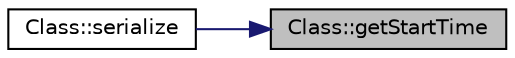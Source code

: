 digraph "Class::getStartTime"
{
 // LATEX_PDF_SIZE
  edge [fontname="Helvetica",fontsize="10",labelfontname="Helvetica",labelfontsize="10"];
  node [fontname="Helvetica",fontsize="10",shape=record];
  rankdir="RL";
  Node1 [label="Class::getStartTime",height=0.2,width=0.4,color="black", fillcolor="grey75", style="filled", fontcolor="black",tooltip="Gets the start time of the class."];
  Node1 -> Node2 [dir="back",color="midnightblue",fontsize="10",style="solid",fontname="Helvetica"];
  Node2 [label="Class::serialize",height=0.2,width=0.4,color="black", fillcolor="white", style="filled",URL="$classClass.html#a91caa03328dac22c6af12a51c1de5332",tooltip="Serializes the class object to a string."];
}
